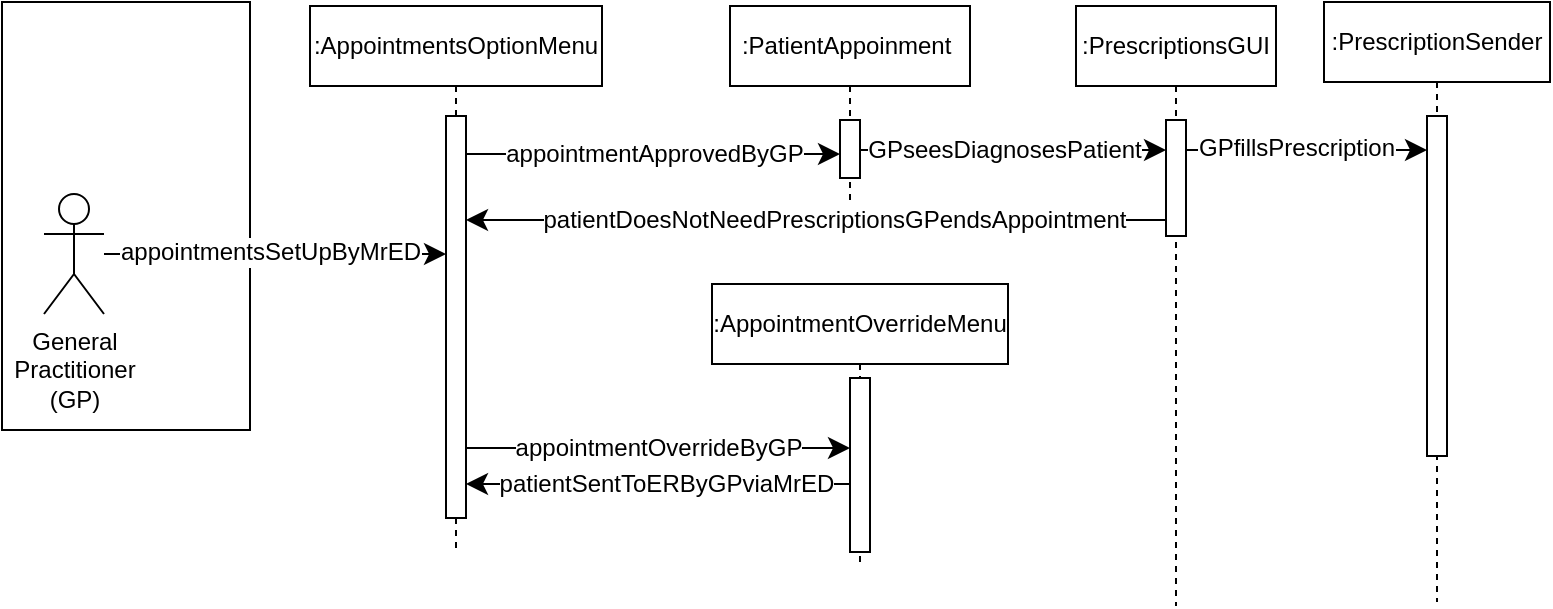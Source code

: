 <mxfile version="24.7.17">
  <diagram name="Page-1" id="2YBvvXClWsGukQMizWep">
    <mxGraphModel dx="658" dy="412" grid="0" gridSize="10" guides="1" tooltips="1" connect="1" arrows="1" fold="1" page="1" pageScale="1" pageWidth="850" pageHeight="1100" background="#ffffff" math="0" shadow="0">
      <root>
        <mxCell id="0" />
        <mxCell id="1" parent="0" />
        <mxCell id="Gdo_oM0bwtRsMLy9Od3A-16" value="" style="rounded=0;whiteSpace=wrap;html=1;" parent="1" vertex="1">
          <mxGeometry x="9" y="39" width="124" height="214" as="geometry" />
        </mxCell>
        <mxCell id="aM9ryv3xv72pqoxQDRHE-1" value=":AppointmentsOptionMenu" style="shape=umlLifeline;perimeter=lifelinePerimeter;whiteSpace=wrap;html=1;container=0;dropTarget=0;collapsible=0;recursiveResize=0;outlineConnect=0;portConstraint=eastwest;newEdgeStyle={&quot;edgeStyle&quot;:&quot;elbowEdgeStyle&quot;,&quot;elbow&quot;:&quot;vertical&quot;,&quot;curved&quot;:0,&quot;rounded&quot;:0};" parent="1" vertex="1">
          <mxGeometry x="163" y="41" width="146" height="274" as="geometry" />
        </mxCell>
        <mxCell id="aM9ryv3xv72pqoxQDRHE-2" value="" style="html=1;points=[];perimeter=orthogonalPerimeter;outlineConnect=0;targetShapes=umlLifeline;portConstraint=eastwest;newEdgeStyle={&quot;edgeStyle&quot;:&quot;elbowEdgeStyle&quot;,&quot;elbow&quot;:&quot;vertical&quot;,&quot;curved&quot;:0,&quot;rounded&quot;:0};" parent="aM9ryv3xv72pqoxQDRHE-1" vertex="1">
          <mxGeometry x="68" y="55" width="10" height="201" as="geometry" />
        </mxCell>
        <mxCell id="aM9ryv3xv72pqoxQDRHE-5" value=":PatientAppoinment&amp;nbsp;" style="shape=umlLifeline;perimeter=lifelinePerimeter;whiteSpace=wrap;html=1;container=0;dropTarget=0;collapsible=0;recursiveResize=0;outlineConnect=0;portConstraint=eastwest;newEdgeStyle={&quot;edgeStyle&quot;:&quot;elbowEdgeStyle&quot;,&quot;elbow&quot;:&quot;vertical&quot;,&quot;curved&quot;:0,&quot;rounded&quot;:0};" parent="1" vertex="1">
          <mxGeometry x="373" y="41" width="120" height="115" as="geometry" />
        </mxCell>
        <mxCell id="aM9ryv3xv72pqoxQDRHE-6" value="" style="html=1;points=[];perimeter=orthogonalPerimeter;outlineConnect=0;targetShapes=umlLifeline;portConstraint=eastwest;newEdgeStyle={&quot;edgeStyle&quot;:&quot;elbowEdgeStyle&quot;,&quot;elbow&quot;:&quot;vertical&quot;,&quot;curved&quot;:0,&quot;rounded&quot;:0};" parent="aM9ryv3xv72pqoxQDRHE-5" vertex="1">
          <mxGeometry x="55" y="57" width="10" height="29" as="geometry" />
        </mxCell>
        <mxCell id="Gdo_oM0bwtRsMLy9Od3A-2" value="appointmentsSetUpByMrED" style="edgeStyle=none;curved=1;rounded=0;orthogonalLoop=1;jettySize=auto;html=1;fontSize=12;startSize=8;endSize=8;" parent="1" source="Gdo_oM0bwtRsMLy9Od3A-1" target="aM9ryv3xv72pqoxQDRHE-2" edge="1">
          <mxGeometry x="-0.029" y="1" relative="1" as="geometry">
            <mxPoint as="offset" />
          </mxGeometry>
        </mxCell>
        <mxCell id="Gdo_oM0bwtRsMLy9Od3A-1" value="&lt;span style=&quot;font-size: 12px;&quot;&gt;General&lt;/span&gt;&lt;div&gt;&lt;span style=&quot;font-size: 12px;&quot;&gt;Practitioner&lt;/span&gt;&lt;br&gt;&lt;/div&gt;&lt;div&gt;&lt;span style=&quot;font-size: 12px;&quot;&gt;(GP)&lt;/span&gt;&lt;/div&gt;" style="shape=umlActor;verticalLabelPosition=bottom;verticalAlign=top;html=1;outlineConnect=0;" parent="1" vertex="1">
          <mxGeometry x="30" y="135" width="30" height="60" as="geometry" />
        </mxCell>
        <mxCell id="Gdo_oM0bwtRsMLy9Od3A-3" value=":AppointmentOverrideMenu" style="shape=umlLifeline;perimeter=lifelinePerimeter;whiteSpace=wrap;html=1;container=0;dropTarget=0;collapsible=0;recursiveResize=0;outlineConnect=0;portConstraint=eastwest;newEdgeStyle={&quot;edgeStyle&quot;:&quot;elbowEdgeStyle&quot;,&quot;elbow&quot;:&quot;vertical&quot;,&quot;curved&quot;:0,&quot;rounded&quot;:0};" parent="1" vertex="1">
          <mxGeometry x="364" y="180" width="148" height="142" as="geometry" />
        </mxCell>
        <mxCell id="Gdo_oM0bwtRsMLy9Od3A-4" value="" style="html=1;points=[];perimeter=orthogonalPerimeter;outlineConnect=0;targetShapes=umlLifeline;portConstraint=eastwest;newEdgeStyle={&quot;edgeStyle&quot;:&quot;elbowEdgeStyle&quot;,&quot;elbow&quot;:&quot;vertical&quot;,&quot;curved&quot;:0,&quot;rounded&quot;:0};" parent="Gdo_oM0bwtRsMLy9Od3A-3" vertex="1">
          <mxGeometry x="69" y="47" width="10" height="87" as="geometry" />
        </mxCell>
        <mxCell id="Gdo_oM0bwtRsMLy9Od3A-5" value="appointmentOverrideByGP" style="edgeStyle=elbowEdgeStyle;curved=0;rounded=0;orthogonalLoop=1;jettySize=auto;html=1;elbow=vertical;fontSize=12;startSize=8;endSize=8;" parent="1" source="aM9ryv3xv72pqoxQDRHE-2" target="Gdo_oM0bwtRsMLy9Od3A-4" edge="1">
          <mxGeometry relative="1" as="geometry" />
        </mxCell>
        <mxCell id="Gdo_oM0bwtRsMLy9Od3A-6" style="edgeStyle=elbowEdgeStyle;curved=0;rounded=0;orthogonalLoop=1;jettySize=auto;html=1;elbow=vertical;fontSize=12;startSize=8;endSize=8;" parent="1" source="Gdo_oM0bwtRsMLy9Od3A-4" target="aM9ryv3xv72pqoxQDRHE-2" edge="1">
          <mxGeometry relative="1" as="geometry">
            <Array as="points">
              <mxPoint x="313" y="280" />
            </Array>
          </mxGeometry>
        </mxCell>
        <mxCell id="Gdo_oM0bwtRsMLy9Od3A-7" value="patientSentToERByGPviaMrED" style="edgeLabel;html=1;align=center;verticalAlign=middle;resizable=0;points=[];fontSize=12;" parent="Gdo_oM0bwtRsMLy9Od3A-6" vertex="1" connectable="0">
          <mxGeometry x="-0.242" relative="1" as="geometry">
            <mxPoint x="-19" as="offset" />
          </mxGeometry>
        </mxCell>
        <mxCell id="Gdo_oM0bwtRsMLy9Od3A-9" value="appointmentApprovedByGP" style="edgeStyle=elbowEdgeStyle;curved=0;rounded=0;orthogonalLoop=1;jettySize=auto;html=1;elbow=vertical;fontSize=12;startSize=8;endSize=8;" parent="1" source="aM9ryv3xv72pqoxQDRHE-2" target="aM9ryv3xv72pqoxQDRHE-6" edge="1">
          <mxGeometry relative="1" as="geometry">
            <Array as="points">
              <mxPoint x="365" y="115" />
            </Array>
          </mxGeometry>
        </mxCell>
        <mxCell id="Gdo_oM0bwtRsMLy9Od3A-13" value=":PrescriptionsGUI" style="shape=umlLifeline;perimeter=lifelinePerimeter;whiteSpace=wrap;html=1;container=0;dropTarget=0;collapsible=0;recursiveResize=0;outlineConnect=0;portConstraint=eastwest;newEdgeStyle={&quot;edgeStyle&quot;:&quot;elbowEdgeStyle&quot;,&quot;elbow&quot;:&quot;vertical&quot;,&quot;curved&quot;:0,&quot;rounded&quot;:0};" parent="1" vertex="1">
          <mxGeometry x="546" y="41" width="100" height="300" as="geometry" />
        </mxCell>
        <mxCell id="Gdo_oM0bwtRsMLy9Od3A-14" value="" style="html=1;points=[];perimeter=orthogonalPerimeter;outlineConnect=0;targetShapes=umlLifeline;portConstraint=eastwest;newEdgeStyle={&quot;edgeStyle&quot;:&quot;elbowEdgeStyle&quot;,&quot;elbow&quot;:&quot;vertical&quot;,&quot;curved&quot;:0,&quot;rounded&quot;:0};" parent="Gdo_oM0bwtRsMLy9Od3A-13" vertex="1">
          <mxGeometry x="45" y="57" width="10" height="58" as="geometry" />
        </mxCell>
        <mxCell id="nFOya2OpG1rb1wZ8DCrK-1" value="" style="edgeStyle=elbowEdgeStyle;curved=0;rounded=0;orthogonalLoop=1;jettySize=auto;html=1;elbow=vertical;fontSize=12;startSize=8;endSize=8;" parent="1" source="aM9ryv3xv72pqoxQDRHE-6" target="Gdo_oM0bwtRsMLy9Od3A-14" edge="1">
          <mxGeometry relative="1" as="geometry">
            <Array as="points">
              <mxPoint x="516" y="113" />
            </Array>
          </mxGeometry>
        </mxCell>
        <mxCell id="nFOya2OpG1rb1wZ8DCrK-2" value="GPseesDiagnosesPatient" style="edgeLabel;html=1;align=center;verticalAlign=middle;resizable=0;points=[];fontSize=12;" parent="nFOya2OpG1rb1wZ8DCrK-1" vertex="1" connectable="0">
          <mxGeometry x="0.39" y="1" relative="1" as="geometry">
            <mxPoint x="-35" y="1" as="offset" />
          </mxGeometry>
        </mxCell>
        <mxCell id="nFOya2OpG1rb1wZ8DCrK-3" style="edgeStyle=elbowEdgeStyle;curved=0;rounded=0;orthogonalLoop=1;jettySize=auto;html=1;elbow=vertical;fontSize=12;startSize=8;endSize=8;" parent="1" source="Gdo_oM0bwtRsMLy9Od3A-14" edge="1" target="aM9ryv3xv72pqoxQDRHE-2">
          <mxGeometry relative="1" as="geometry">
            <mxPoint x="592" y="162.8" as="sourcePoint" />
            <mxPoint x="242" y="162.8" as="targetPoint" />
            <Array as="points">
              <mxPoint x="417" y="148" />
            </Array>
          </mxGeometry>
        </mxCell>
        <mxCell id="nFOya2OpG1rb1wZ8DCrK-4" value="patientDoesNotNeedPrescriptionsGPendsAppointment" style="edgeLabel;html=1;align=center;verticalAlign=middle;resizable=0;points=[];fontSize=12;" parent="nFOya2OpG1rb1wZ8DCrK-3" vertex="1" connectable="0">
          <mxGeometry x="-0.14" relative="1" as="geometry">
            <mxPoint x="-16" as="offset" />
          </mxGeometry>
        </mxCell>
        <mxCell id="nFOya2OpG1rb1wZ8DCrK-5" value=":PrescriptionSender" style="shape=umlLifeline;perimeter=lifelinePerimeter;whiteSpace=wrap;html=1;container=0;dropTarget=0;collapsible=0;recursiveResize=0;outlineConnect=0;portConstraint=eastwest;newEdgeStyle={&quot;edgeStyle&quot;:&quot;elbowEdgeStyle&quot;,&quot;elbow&quot;:&quot;vertical&quot;,&quot;curved&quot;:0,&quot;rounded&quot;:0};" parent="1" vertex="1">
          <mxGeometry x="670" y="39" width="113" height="300" as="geometry" />
        </mxCell>
        <mxCell id="nFOya2OpG1rb1wZ8DCrK-6" value="" style="html=1;points=[];perimeter=orthogonalPerimeter;outlineConnect=0;targetShapes=umlLifeline;portConstraint=eastwest;newEdgeStyle={&quot;edgeStyle&quot;:&quot;elbowEdgeStyle&quot;,&quot;elbow&quot;:&quot;vertical&quot;,&quot;curved&quot;:0,&quot;rounded&quot;:0};" parent="nFOya2OpG1rb1wZ8DCrK-5" vertex="1">
          <mxGeometry x="51.5" y="57" width="10" height="170" as="geometry" />
        </mxCell>
        <mxCell id="nFOya2OpG1rb1wZ8DCrK-7" value="" style="edgeStyle=elbowEdgeStyle;curved=0;rounded=0;orthogonalLoop=1;jettySize=auto;html=1;elbow=vertical;fontSize=12;startSize=8;endSize=8;" parent="1" source="Gdo_oM0bwtRsMLy9Od3A-14" target="nFOya2OpG1rb1wZ8DCrK-6" edge="1">
          <mxGeometry relative="1" as="geometry">
            <Array as="points">
              <mxPoint x="656" y="113" />
            </Array>
          </mxGeometry>
        </mxCell>
        <mxCell id="nFOya2OpG1rb1wZ8DCrK-8" value="GPfillsPrescription" style="edgeLabel;html=1;align=center;verticalAlign=middle;resizable=0;points=[];fontSize=12;" parent="nFOya2OpG1rb1wZ8DCrK-7" vertex="1" connectable="0">
          <mxGeometry x="-0.152" y="-1" relative="1" as="geometry">
            <mxPoint x="4" y="-2" as="offset" />
          </mxGeometry>
        </mxCell>
      </root>
    </mxGraphModel>
  </diagram>
</mxfile>
